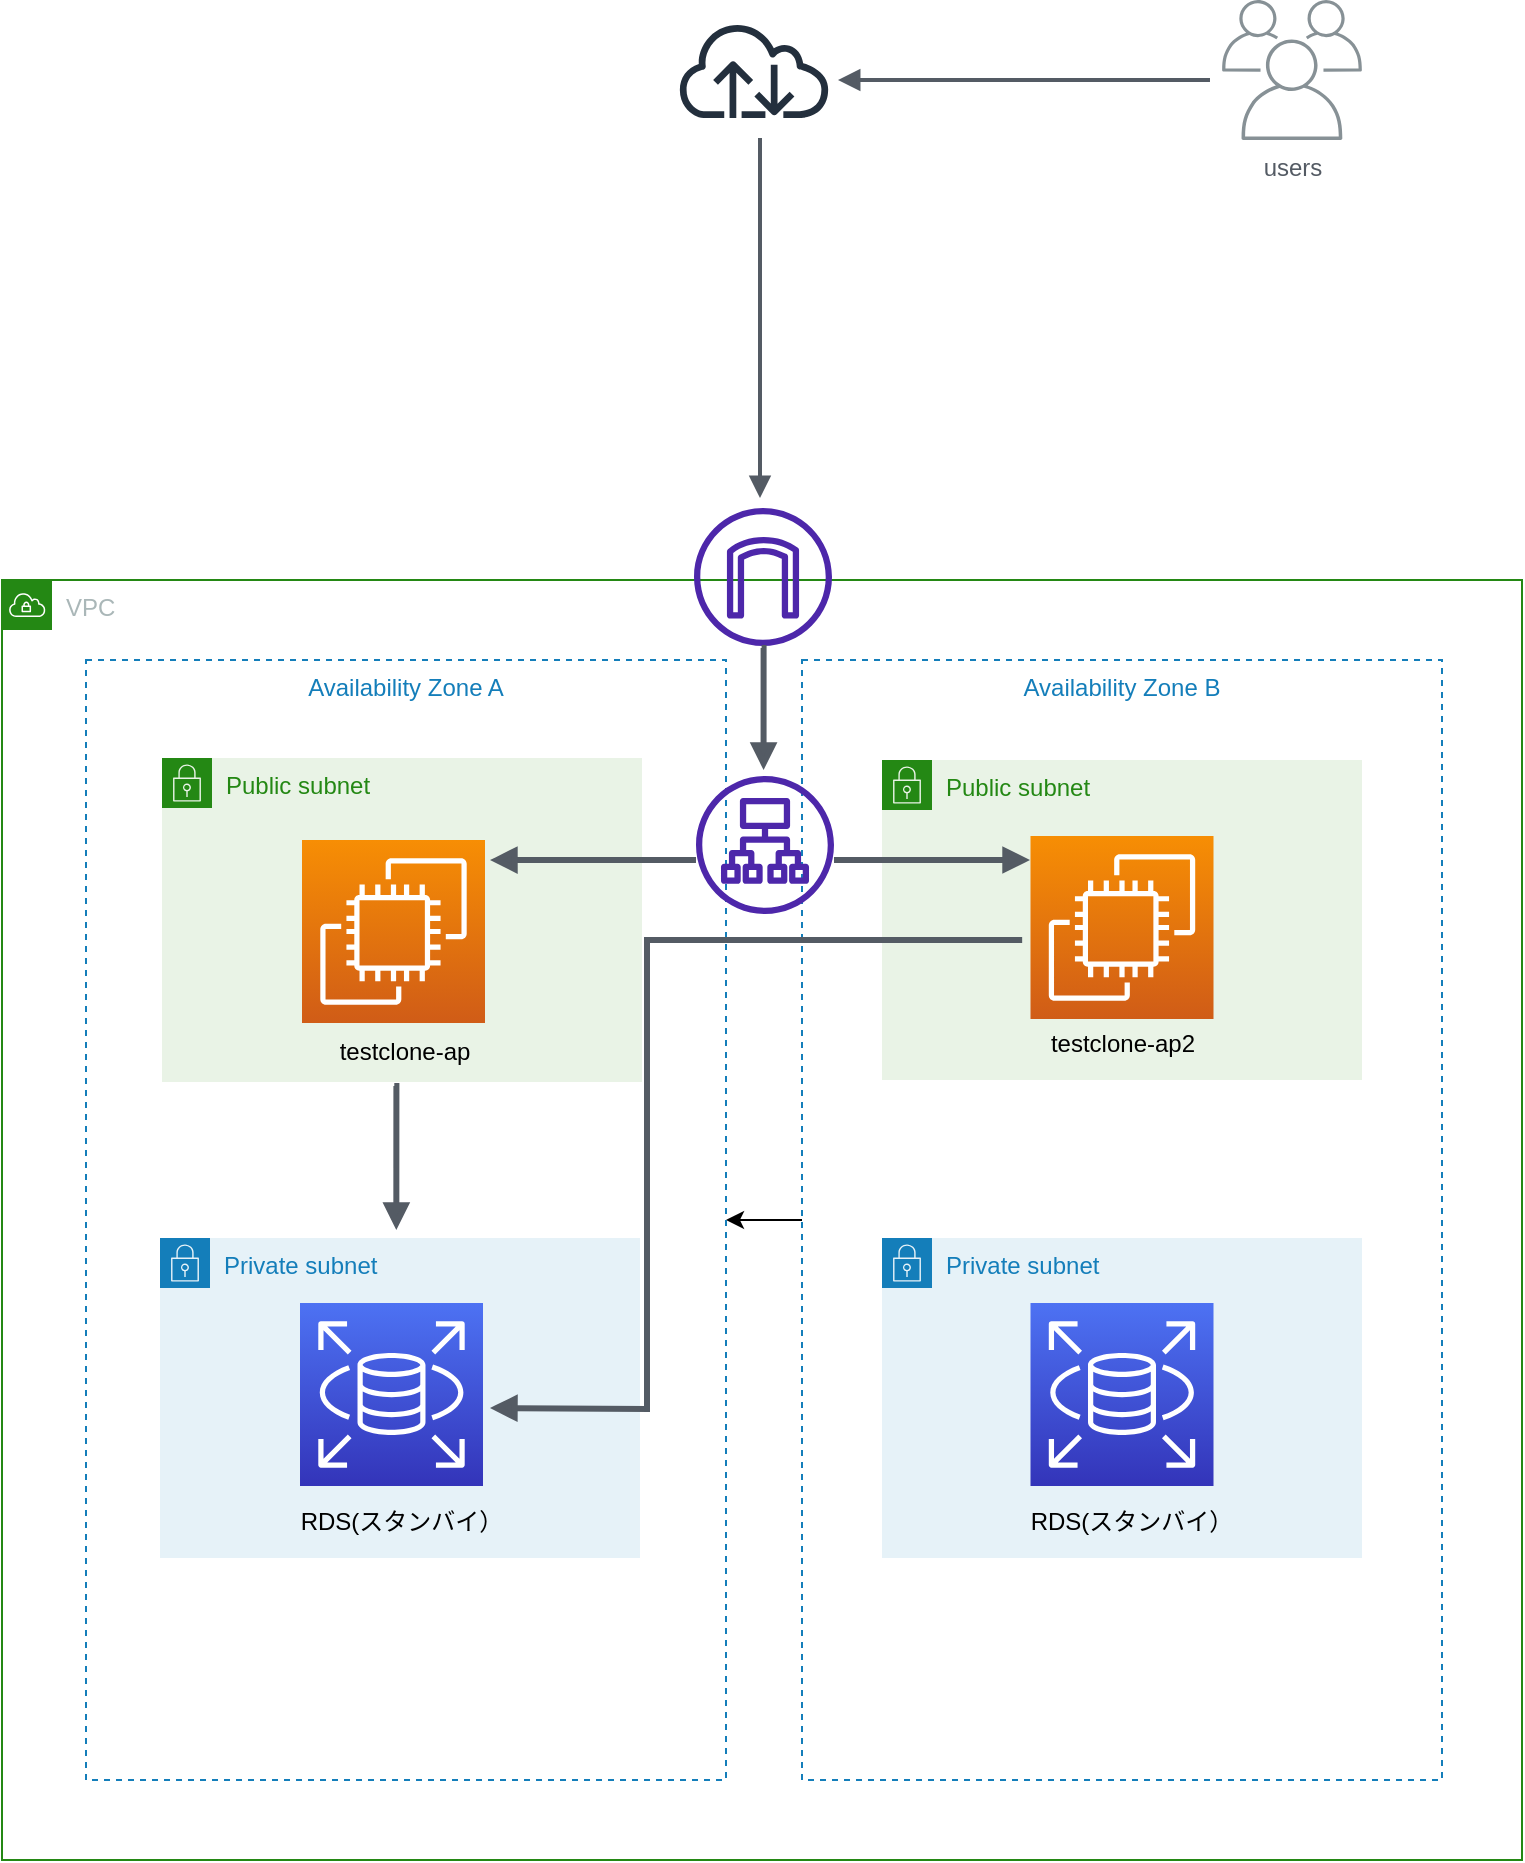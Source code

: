 <mxfile version="21.0.2" type="github">
  <diagram name="ページ1" id="sHSYvjiJ6knxhTLz4v8N">
    <mxGraphModel dx="2888" dy="3021" grid="1" gridSize="10" guides="1" tooltips="1" connect="1" arrows="1" fold="1" page="1" pageScale="1" pageWidth="827" pageHeight="1169" math="0" shadow="0">
      <root>
        <mxCell id="0" />
        <mxCell id="1" parent="0" />
        <mxCell id="A-2csjOQ4y1IJWc8Rmfb-50" value="" style="edgeStyle=orthogonalEdgeStyle;rounded=0;orthogonalLoop=1;jettySize=auto;html=1;" edge="1" parent="1" source="rfw2qn4iE51yjMJdKmak-21" target="A-2csjOQ4y1IJWc8Rmfb-27">
          <mxGeometry relative="1" as="geometry" />
        </mxCell>
        <mxCell id="rfw2qn4iE51yjMJdKmak-21" value="Availability Zone B" style="fillColor=none;strokeColor=#147EBA;dashed=1;verticalAlign=top;fontStyle=0;fontColor=#147EBA;" parent="1" vertex="1">
          <mxGeometry x="540" y="-770" width="320" height="560" as="geometry" />
        </mxCell>
        <mxCell id="rfw2qn4iE51yjMJdKmak-23" value="Public subnet" style="points=[[0,0],[0.25,0],[0.5,0],[0.75,0],[1,0],[1,0.25],[1,0.5],[1,0.75],[1,1],[0.75,1],[0.5,1],[0.25,1],[0,1],[0,0.75],[0,0.5],[0,0.25]];outlineConnect=0;gradientColor=none;html=1;whiteSpace=wrap;fontSize=12;fontStyle=0;container=1;pointerEvents=0;collapsible=0;recursiveResize=0;shape=mxgraph.aws4.group;grIcon=mxgraph.aws4.group_security_group;grStroke=0;strokeColor=#248814;fillColor=#E9F3E6;verticalAlign=top;align=left;spacingLeft=30;fontColor=#248814;dashed=0;" parent="1" vertex="1">
          <mxGeometry x="580" y="-720" width="240" height="160" as="geometry" />
        </mxCell>
        <mxCell id="rfw2qn4iE51yjMJdKmak-24" value="VPC" style="points=[[0,0],[0.25,0],[0.5,0],[0.75,0],[1,0],[1,0.25],[1,0.5],[1,0.75],[1,1],[0.75,1],[0.5,1],[0.25,1],[0,1],[0,0.75],[0,0.5],[0,0.25]];outlineConnect=0;gradientColor=none;html=1;whiteSpace=wrap;fontSize=12;fontStyle=0;container=1;pointerEvents=0;collapsible=0;recursiveResize=0;shape=mxgraph.aws4.group;grIcon=mxgraph.aws4.group_vpc;strokeColor=#248814;fillColor=none;verticalAlign=top;align=left;spacingLeft=30;fontColor=#AAB7B8;dashed=0;" parent="1" vertex="1">
          <mxGeometry x="140" y="-810" width="760" height="640" as="geometry" />
        </mxCell>
        <mxCell id="rfw2qn4iE51yjMJdKmak-22" value="Public subnet" style="points=[[0,0],[0.25,0],[0.5,0],[0.75,0],[1,0],[1,0.25],[1,0.5],[1,0.75],[1,1],[0.75,1],[0.5,1],[0.25,1],[0,1],[0,0.75],[0,0.5],[0,0.25]];outlineConnect=0;gradientColor=none;html=1;whiteSpace=wrap;fontSize=12;fontStyle=0;container=1;pointerEvents=0;collapsible=0;recursiveResize=0;shape=mxgraph.aws4.group;grIcon=mxgraph.aws4.group_security_group;grStroke=0;strokeColor=#248814;fillColor=#E9F3E6;verticalAlign=top;align=left;spacingLeft=30;fontColor=#248814;dashed=0;" parent="rfw2qn4iE51yjMJdKmak-24" vertex="1">
          <mxGeometry x="80" y="89" width="240" height="162" as="geometry" />
        </mxCell>
        <mxCell id="rfw2qn4iE51yjMJdKmak-35" value="" style="sketch=0;points=[[0,0,0],[0.25,0,0],[0.5,0,0],[0.75,0,0],[1,0,0],[0,1,0],[0.25,1,0],[0.5,1,0],[0.75,1,0],[1,1,0],[0,0.25,0],[0,0.5,0],[0,0.75,0],[1,0.25,0],[1,0.5,0],[1,0.75,0]];outlineConnect=0;fontColor=#232F3E;gradientColor=#F78E04;gradientDirection=north;fillColor=#D05C17;strokeColor=#ffffff;dashed=0;verticalLabelPosition=bottom;verticalAlign=top;align=center;html=1;fontSize=12;fontStyle=0;aspect=fixed;shape=mxgraph.aws4.resourceIcon;resIcon=mxgraph.aws4.ec2;" parent="rfw2qn4iE51yjMJdKmak-22" vertex="1">
          <mxGeometry x="70" y="41" width="91.5" height="91.5" as="geometry" />
        </mxCell>
        <mxCell id="rfw2qn4iE51yjMJdKmak-39" value="testclone-ap" style="text;html=1;strokeColor=none;fillColor=none;align=center;verticalAlign=middle;whiteSpace=wrap;rounded=0;fontColor=#000000;labelBorderColor=none;labelBackgroundColor=none;" parent="rfw2qn4iE51yjMJdKmak-22" vertex="1">
          <mxGeometry x="82.75" y="132" width="77.25" height="30" as="geometry" />
        </mxCell>
        <mxCell id="rfw2qn4iE51yjMJdKmak-36" value="" style="sketch=0;points=[[0,0,0],[0.25,0,0],[0.5,0,0],[0.75,0,0],[1,0,0],[0,1,0],[0.25,1,0],[0.5,1,0],[0.75,1,0],[1,1,0],[0,0.25,0],[0,0.5,0],[0,0.75,0],[1,0.25,0],[1,0.5,0],[1,0.75,0]];outlineConnect=0;fontColor=#232F3E;gradientColor=#F78E04;gradientDirection=north;fillColor=#D05C17;strokeColor=#ffffff;dashed=0;verticalLabelPosition=bottom;verticalAlign=top;align=center;html=1;fontSize=12;fontStyle=0;aspect=fixed;shape=mxgraph.aws4.resourceIcon;resIcon=mxgraph.aws4.ec2;" parent="rfw2qn4iE51yjMJdKmak-24" vertex="1">
          <mxGeometry x="514.25" y="128" width="91.5" height="91.5" as="geometry" />
        </mxCell>
        <mxCell id="A-2csjOQ4y1IJWc8Rmfb-27" value="Availability Zone A" style="fillColor=none;strokeColor=#147EBA;dashed=1;verticalAlign=top;fontStyle=0;fontColor=#147EBA;" vertex="1" parent="rfw2qn4iE51yjMJdKmak-24">
          <mxGeometry x="42" y="40" width="320" height="560" as="geometry" />
        </mxCell>
        <mxCell id="A-2csjOQ4y1IJWc8Rmfb-40" value="" style="edgeStyle=orthogonalEdgeStyle;html=1;endArrow=none;elbow=vertical;startArrow=block;startFill=1;strokeColor=#545B64;rounded=0;strokeWidth=3;" edge="1" parent="rfw2qn4iE51yjMJdKmak-24">
          <mxGeometry width="100" relative="1" as="geometry">
            <mxPoint x="514" y="140" as="sourcePoint" />
            <mxPoint x="416" y="140" as="targetPoint" />
          </mxGeometry>
        </mxCell>
        <mxCell id="A-2csjOQ4y1IJWc8Rmfb-41" value="" style="edgeStyle=orthogonalEdgeStyle;html=1;endArrow=none;elbow=vertical;startArrow=block;startFill=1;strokeColor=#545B64;rounded=0;strokeWidth=3;" edge="1" parent="rfw2qn4iE51yjMJdKmak-24">
          <mxGeometry width="100" relative="1" as="geometry">
            <mxPoint x="244" y="140.04" as="sourcePoint" />
            <mxPoint x="347" y="140.04" as="targetPoint" />
            <Array as="points">
              <mxPoint x="294" y="140.04" />
              <mxPoint x="294" y="140.04" />
            </Array>
          </mxGeometry>
        </mxCell>
        <mxCell id="A-2csjOQ4y1IJWc8Rmfb-43" value="" style="edgeStyle=orthogonalEdgeStyle;html=1;endArrow=none;elbow=vertical;startArrow=block;startFill=1;strokeColor=#545B64;rounded=0;fontSize=12;strokeWidth=3;" edge="1" parent="rfw2qn4iE51yjMJdKmak-24">
          <mxGeometry width="100" relative="1" as="geometry">
            <mxPoint x="197.17" y="325" as="sourcePoint" />
            <mxPoint x="197.17" y="294" as="targetPoint" />
            <Array as="points">
              <mxPoint x="196.17" y="253" />
              <mxPoint x="196.17" y="253" />
            </Array>
          </mxGeometry>
        </mxCell>
        <mxCell id="rfw2qn4iE51yjMJdKmak-33" value="Private subnet" style="points=[[0,0],[0.25,0],[0.5,0],[0.75,0],[1,0],[1,0.25],[1,0.5],[1,0.75],[1,1],[0.75,1],[0.5,1],[0.25,1],[0,1],[0,0.75],[0,0.5],[0,0.25]];outlineConnect=0;gradientColor=none;html=1;whiteSpace=wrap;fontSize=12;fontStyle=0;container=1;pointerEvents=0;collapsible=0;recursiveResize=0;shape=mxgraph.aws4.group;grIcon=mxgraph.aws4.group_security_group;grStroke=0;strokeColor=#147EBA;fillColor=#E6F2F8;verticalAlign=top;align=left;spacingLeft=30;fontColor=#147EBA;dashed=0;" parent="1" vertex="1">
          <mxGeometry x="219" y="-481" width="240" height="160" as="geometry" />
        </mxCell>
        <mxCell id="A-2csjOQ4y1IJWc8Rmfb-33" value="RDS(スタンバイ）" style="text;html=1;strokeColor=none;fillColor=none;align=center;verticalAlign=middle;whiteSpace=wrap;rounded=0;fontColor=#000000;labelBorderColor=none;labelBackgroundColor=none;" vertex="1" parent="rfw2qn4iE51yjMJdKmak-33">
          <mxGeometry x="58.06" y="122" width="125.88" height="40" as="geometry" />
        </mxCell>
        <mxCell id="rfw2qn4iE51yjMJdKmak-29" value="" style="sketch=0;points=[[0,0,0],[0.25,0,0],[0.5,0,0],[0.75,0,0],[1,0,0],[0,1,0],[0.25,1,0],[0.5,1,0],[0.75,1,0],[1,1,0],[0,0.25,0],[0,0.5,0],[0,0.75,0],[1,0.25,0],[1,0.5,0],[1,0.75,0]];outlineConnect=0;fontColor=#232F3E;gradientColor=#4D72F3;gradientDirection=north;fillColor=#3334B9;strokeColor=#ffffff;dashed=0;verticalLabelPosition=bottom;verticalAlign=top;align=center;html=1;fontSize=12;fontStyle=0;aspect=fixed;shape=mxgraph.aws4.resourceIcon;resIcon=mxgraph.aws4.rds;" parent="1" vertex="1">
          <mxGeometry x="289" y="-448.5" width="91.5" height="91.5" as="geometry" />
        </mxCell>
        <mxCell id="rfw2qn4iE51yjMJdKmak-38" value="" style="sketch=0;outlineConnect=0;fontColor=#232F3E;gradientColor=none;fillColor=#4D27AA;strokeColor=none;dashed=0;verticalLabelPosition=bottom;verticalAlign=top;align=center;html=1;fontSize=12;fontStyle=0;aspect=fixed;pointerEvents=1;shape=mxgraph.aws4.application_load_balancer;" parent="1" vertex="1">
          <mxGeometry x="487" y="-712" width="69" height="69" as="geometry" />
        </mxCell>
        <mxCell id="rfw2qn4iE51yjMJdKmak-40" value="testclone-ap2" style="text;html=1;strokeColor=none;fillColor=none;align=center;verticalAlign=middle;whiteSpace=wrap;rounded=0;fontColor=#000000;labelBorderColor=none;labelBackgroundColor=none;" parent="1" vertex="1">
          <mxGeometry x="662" y="-593" width="77.25" height="30" as="geometry" />
        </mxCell>
        <mxCell id="rfw2qn4iE51yjMJdKmak-41" value="" style="sketch=0;outlineConnect=0;fontColor=#232F3E;gradientColor=none;fillColor=#4D27AA;strokeColor=none;dashed=0;verticalLabelPosition=bottom;verticalAlign=top;align=center;html=1;fontSize=12;fontStyle=0;aspect=fixed;pointerEvents=1;shape=mxgraph.aws4.internet_gateway;labelBackgroundColor=none;labelBorderColor=none;" parent="1" vertex="1">
          <mxGeometry x="486" y="-846" width="69" height="69" as="geometry" />
        </mxCell>
        <mxCell id="A-2csjOQ4y1IJWc8Rmfb-10" value="users" style="sketch=0;outlineConnect=0;gradientColor=none;fontColor=#545B64;strokeColor=none;fillColor=#879196;dashed=0;verticalLabelPosition=bottom;verticalAlign=top;align=center;html=1;fontSize=12;fontStyle=0;aspect=fixed;shape=mxgraph.aws4.illustration_users;pointerEvents=1" vertex="1" parent="1">
          <mxGeometry x="750" y="-1100" width="70" height="70" as="geometry" />
        </mxCell>
        <mxCell id="A-2csjOQ4y1IJWc8Rmfb-12" value="" style="sketch=0;outlineConnect=0;fontColor=#232F3E;gradientColor=none;fillColor=#232F3D;strokeColor=none;dashed=0;verticalLabelPosition=bottom;verticalAlign=top;align=center;html=1;fontSize=12;fontStyle=0;aspect=fixed;pointerEvents=1;shape=mxgraph.aws4.internet;" vertex="1" parent="1">
          <mxGeometry x="477" y="-1089" width="78" height="48" as="geometry" />
        </mxCell>
        <mxCell id="A-2csjOQ4y1IJWc8Rmfb-16" value="" style="edgeStyle=orthogonalEdgeStyle;html=1;endArrow=none;elbow=vertical;startArrow=block;startFill=1;strokeColor=#545B64;rounded=0;fontSize=12;strokeWidth=2;" edge="1" parent="1">
          <mxGeometry width="100" relative="1" as="geometry">
            <mxPoint x="558" y="-1059.98" as="sourcePoint" />
            <mxPoint x="744" y="-1059.98" as="targetPoint" />
            <Array as="points">
              <mxPoint x="612.25" y="-1059.98" />
              <mxPoint x="612.25" y="-1059.98" />
            </Array>
          </mxGeometry>
        </mxCell>
        <mxCell id="A-2csjOQ4y1IJWc8Rmfb-32" value="Private subnet" style="points=[[0,0],[0.25,0],[0.5,0],[0.75,0],[1,0],[1,0.25],[1,0.5],[1,0.75],[1,1],[0.75,1],[0.5,1],[0.25,1],[0,1],[0,0.75],[0,0.5],[0,0.25]];outlineConnect=0;gradientColor=none;html=1;whiteSpace=wrap;fontSize=12;fontStyle=0;container=1;pointerEvents=0;collapsible=0;recursiveResize=0;shape=mxgraph.aws4.group;grIcon=mxgraph.aws4.group_security_group;grStroke=0;strokeColor=#147EBA;fillColor=#E6F2F8;verticalAlign=top;align=left;spacingLeft=30;fontColor=#147EBA;dashed=0;" vertex="1" parent="1">
          <mxGeometry x="580" y="-481" width="240" height="160" as="geometry" />
        </mxCell>
        <mxCell id="A-2csjOQ4y1IJWc8Rmfb-26" value="" style="edgeStyle=orthogonalEdgeStyle;html=1;endArrow=none;elbow=vertical;startArrow=block;startFill=1;strokeColor=#545B64;rounded=0;fontSize=12;strokeWidth=2;" edge="1" parent="1">
          <mxGeometry width="100" relative="1" as="geometry">
            <mxPoint x="519" y="-851" as="sourcePoint" />
            <mxPoint x="519" y="-1031" as="targetPoint" />
            <Array as="points">
              <mxPoint x="519" y="-941" />
              <mxPoint x="519" y="-941" />
            </Array>
          </mxGeometry>
        </mxCell>
        <mxCell id="A-2csjOQ4y1IJWc8Rmfb-31" value="" style="edgeStyle=orthogonalEdgeStyle;html=1;endArrow=none;elbow=vertical;startArrow=block;startFill=1;strokeColor=#545B64;rounded=0;fontSize=12;strokeWidth=3;" edge="1" parent="1">
          <mxGeometry width="100" relative="1" as="geometry">
            <mxPoint x="520.79" y="-715" as="sourcePoint" />
            <mxPoint x="520.79" y="-735" as="targetPoint" />
            <Array as="points">
              <mxPoint x="519.79" y="-776" />
              <mxPoint x="519.79" y="-776" />
            </Array>
          </mxGeometry>
        </mxCell>
        <mxCell id="A-2csjOQ4y1IJWc8Rmfb-4" value="RDS(スタンバイ）" style="text;html=1;strokeColor=none;fillColor=none;align=center;verticalAlign=middle;whiteSpace=wrap;rounded=0;fontColor=#000000;labelBorderColor=none;labelBackgroundColor=none;" vertex="1" parent="1">
          <mxGeometry x="641.68" y="-359" width="125.88" height="40" as="geometry" />
        </mxCell>
        <mxCell id="A-2csjOQ4y1IJWc8Rmfb-34" value="" style="sketch=0;points=[[0,0,0],[0.25,0,0],[0.5,0,0],[0.75,0,0],[1,0,0],[0,1,0],[0.25,1,0],[0.5,1,0],[0.75,1,0],[1,1,0],[0,0.25,0],[0,0.5,0],[0,0.75,0],[1,0.25,0],[1,0.5,0],[1,0.75,0]];outlineConnect=0;fontColor=#232F3E;gradientColor=#4D72F3;gradientDirection=north;fillColor=#3334B9;strokeColor=#ffffff;dashed=0;verticalLabelPosition=bottom;verticalAlign=top;align=center;html=1;fontSize=12;fontStyle=0;aspect=fixed;shape=mxgraph.aws4.resourceIcon;resIcon=mxgraph.aws4.rds;" vertex="1" parent="1">
          <mxGeometry x="654.25" y="-448.5" width="91.5" height="91.5" as="geometry" />
        </mxCell>
        <mxCell id="A-2csjOQ4y1IJWc8Rmfb-49" value="" style="edgeStyle=orthogonalEdgeStyle;html=1;endArrow=none;elbow=vertical;startArrow=block;startFill=1;strokeColor=#545B64;rounded=0;strokeWidth=3;entryX=0.344;entryY=0.25;entryDx=0;entryDy=0;entryPerimeter=0;" edge="1" parent="1" target="rfw2qn4iE51yjMJdKmak-21">
          <mxGeometry width="100" relative="1" as="geometry">
            <mxPoint x="384" y="-396" as="sourcePoint" />
            <mxPoint x="553" y="-625" as="targetPoint" />
          </mxGeometry>
        </mxCell>
      </root>
    </mxGraphModel>
  </diagram>
</mxfile>

